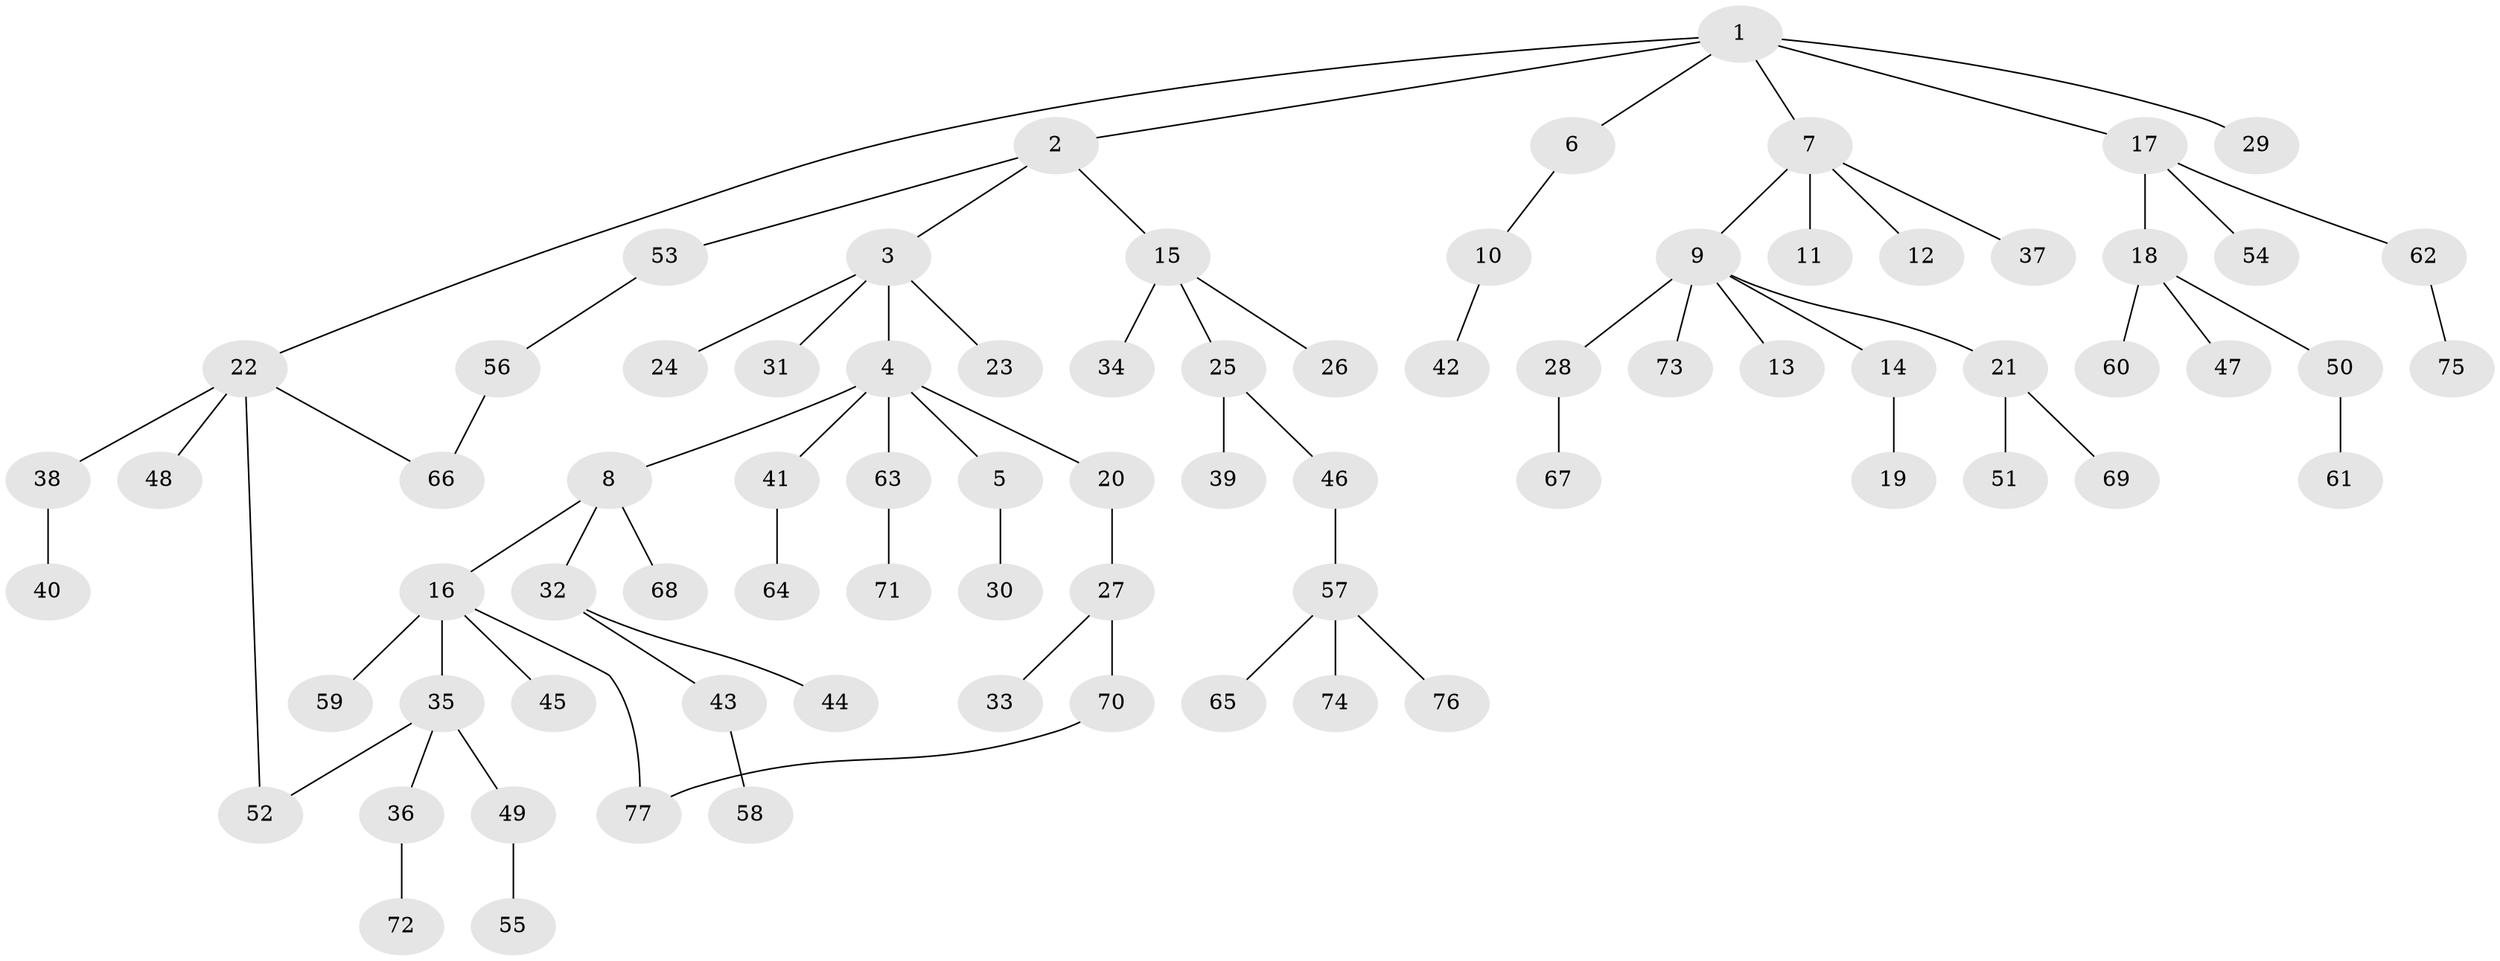 // coarse degree distribution, {8: 0.021739130434782608, 3: 0.08695652173913043, 7: 0.021739130434782608, 2: 0.1956521739130435, 5: 0.06521739130434782, 1: 0.5652173913043478, 4: 0.043478260869565216}
// Generated by graph-tools (version 1.1) at 2025/16/03/04/25 18:16:56]
// undirected, 77 vertices, 79 edges
graph export_dot {
graph [start="1"]
  node [color=gray90,style=filled];
  1;
  2;
  3;
  4;
  5;
  6;
  7;
  8;
  9;
  10;
  11;
  12;
  13;
  14;
  15;
  16;
  17;
  18;
  19;
  20;
  21;
  22;
  23;
  24;
  25;
  26;
  27;
  28;
  29;
  30;
  31;
  32;
  33;
  34;
  35;
  36;
  37;
  38;
  39;
  40;
  41;
  42;
  43;
  44;
  45;
  46;
  47;
  48;
  49;
  50;
  51;
  52;
  53;
  54;
  55;
  56;
  57;
  58;
  59;
  60;
  61;
  62;
  63;
  64;
  65;
  66;
  67;
  68;
  69;
  70;
  71;
  72;
  73;
  74;
  75;
  76;
  77;
  1 -- 2;
  1 -- 6;
  1 -- 7;
  1 -- 17;
  1 -- 22;
  1 -- 29;
  2 -- 3;
  2 -- 15;
  2 -- 53;
  3 -- 4;
  3 -- 23;
  3 -- 24;
  3 -- 31;
  4 -- 5;
  4 -- 8;
  4 -- 20;
  4 -- 41;
  4 -- 63;
  5 -- 30;
  6 -- 10;
  7 -- 9;
  7 -- 11;
  7 -- 12;
  7 -- 37;
  8 -- 16;
  8 -- 32;
  8 -- 68;
  9 -- 13;
  9 -- 14;
  9 -- 21;
  9 -- 28;
  9 -- 73;
  10 -- 42;
  14 -- 19;
  15 -- 25;
  15 -- 26;
  15 -- 34;
  16 -- 35;
  16 -- 45;
  16 -- 59;
  16 -- 77;
  17 -- 18;
  17 -- 54;
  17 -- 62;
  18 -- 47;
  18 -- 50;
  18 -- 60;
  20 -- 27;
  21 -- 51;
  21 -- 69;
  22 -- 38;
  22 -- 48;
  22 -- 66;
  22 -- 52;
  25 -- 39;
  25 -- 46;
  27 -- 33;
  27 -- 70;
  28 -- 67;
  32 -- 43;
  32 -- 44;
  35 -- 36;
  35 -- 49;
  35 -- 52;
  36 -- 72;
  38 -- 40;
  41 -- 64;
  43 -- 58;
  46 -- 57;
  49 -- 55;
  50 -- 61;
  53 -- 56;
  56 -- 66;
  57 -- 65;
  57 -- 74;
  57 -- 76;
  62 -- 75;
  63 -- 71;
  70 -- 77;
}
